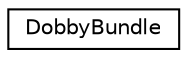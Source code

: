 digraph "Graphical Class Hierarchy"
{
 // LATEX_PDF_SIZE
  edge [fontname="Helvetica",fontsize="10",labelfontname="Helvetica",labelfontsize="10"];
  node [fontname="Helvetica",fontsize="10",shape=record];
  rankdir="LR";
  Node0 [label="DobbyBundle",height=0.2,width=0.4,color="black", fillcolor="white", style="filled",URL="$classDobbyBundle.html",tooltip="Simple class that just creates a subdir in the bundles directory."];
}
